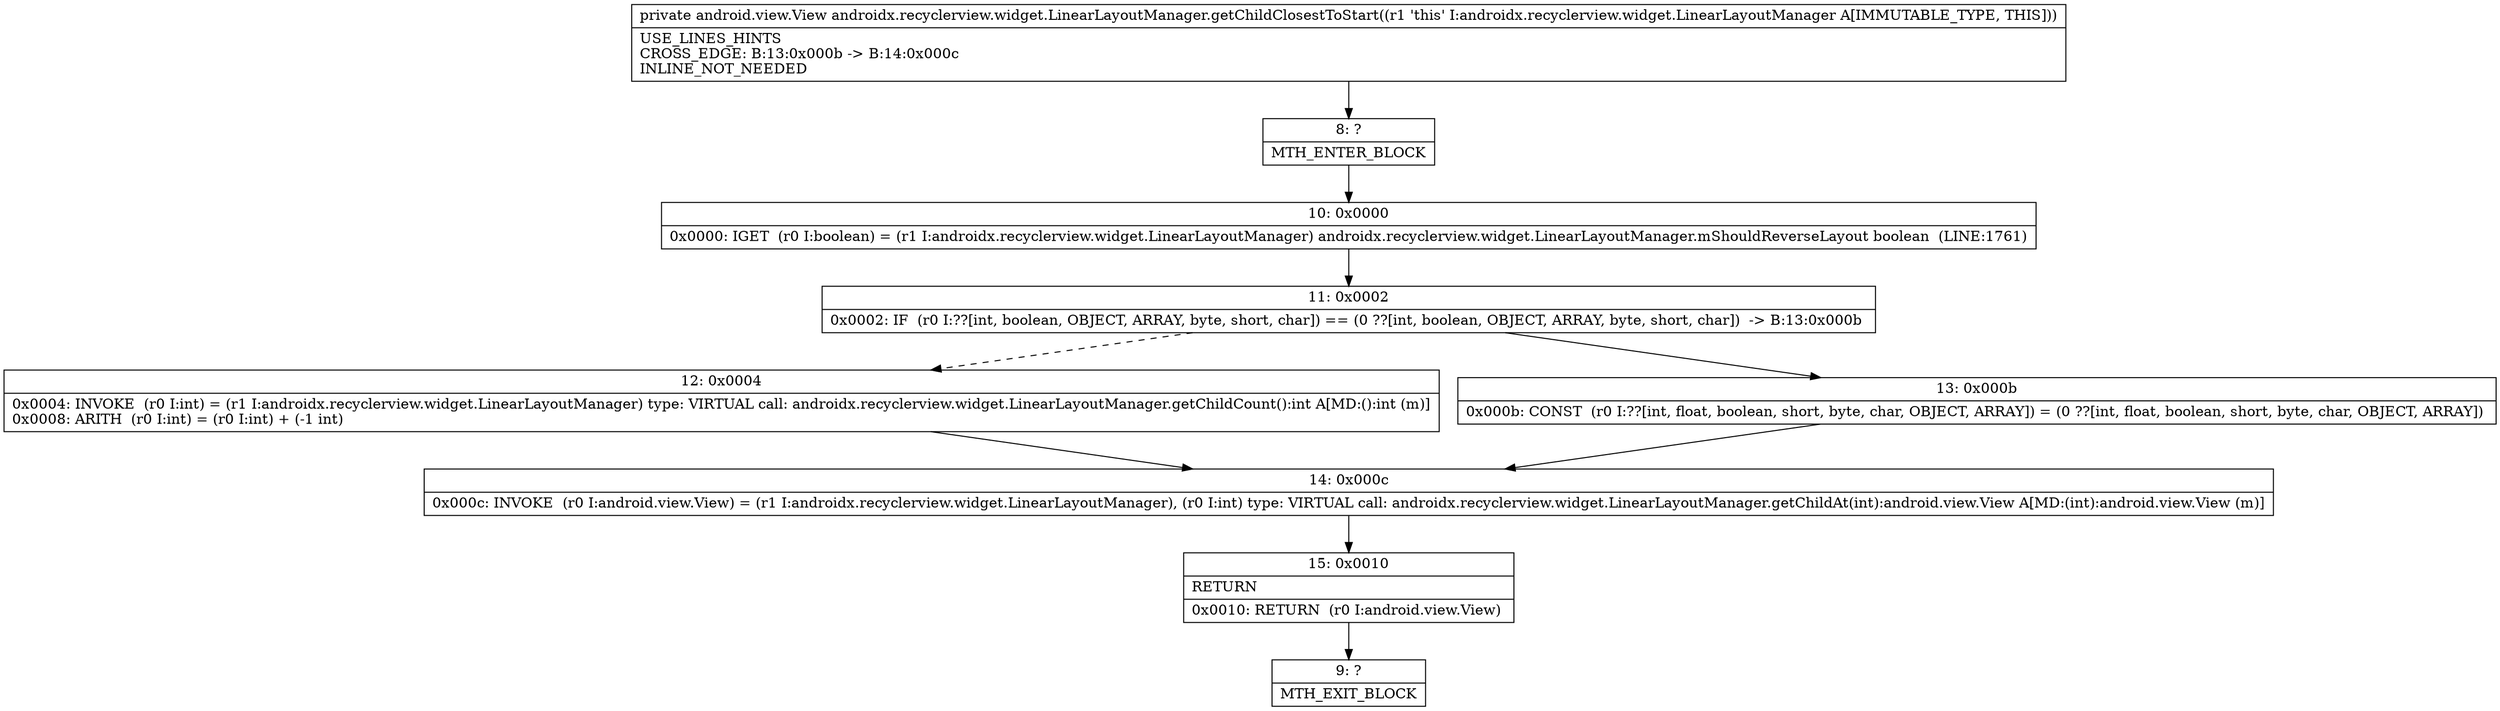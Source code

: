 digraph "CFG forandroidx.recyclerview.widget.LinearLayoutManager.getChildClosestToStart()Landroid\/view\/View;" {
Node_8 [shape=record,label="{8\:\ ?|MTH_ENTER_BLOCK\l}"];
Node_10 [shape=record,label="{10\:\ 0x0000|0x0000: IGET  (r0 I:boolean) = (r1 I:androidx.recyclerview.widget.LinearLayoutManager) androidx.recyclerview.widget.LinearLayoutManager.mShouldReverseLayout boolean  (LINE:1761)\l}"];
Node_11 [shape=record,label="{11\:\ 0x0002|0x0002: IF  (r0 I:??[int, boolean, OBJECT, ARRAY, byte, short, char]) == (0 ??[int, boolean, OBJECT, ARRAY, byte, short, char])  \-\> B:13:0x000b \l}"];
Node_12 [shape=record,label="{12\:\ 0x0004|0x0004: INVOKE  (r0 I:int) = (r1 I:androidx.recyclerview.widget.LinearLayoutManager) type: VIRTUAL call: androidx.recyclerview.widget.LinearLayoutManager.getChildCount():int A[MD:():int (m)]\l0x0008: ARITH  (r0 I:int) = (r0 I:int) + (\-1 int) \l}"];
Node_14 [shape=record,label="{14\:\ 0x000c|0x000c: INVOKE  (r0 I:android.view.View) = (r1 I:androidx.recyclerview.widget.LinearLayoutManager), (r0 I:int) type: VIRTUAL call: androidx.recyclerview.widget.LinearLayoutManager.getChildAt(int):android.view.View A[MD:(int):android.view.View (m)]\l}"];
Node_15 [shape=record,label="{15\:\ 0x0010|RETURN\l|0x0010: RETURN  (r0 I:android.view.View) \l}"];
Node_9 [shape=record,label="{9\:\ ?|MTH_EXIT_BLOCK\l}"];
Node_13 [shape=record,label="{13\:\ 0x000b|0x000b: CONST  (r0 I:??[int, float, boolean, short, byte, char, OBJECT, ARRAY]) = (0 ??[int, float, boolean, short, byte, char, OBJECT, ARRAY]) \l}"];
MethodNode[shape=record,label="{private android.view.View androidx.recyclerview.widget.LinearLayoutManager.getChildClosestToStart((r1 'this' I:androidx.recyclerview.widget.LinearLayoutManager A[IMMUTABLE_TYPE, THIS]))  | USE_LINES_HINTS\lCROSS_EDGE: B:13:0x000b \-\> B:14:0x000c\lINLINE_NOT_NEEDED\l}"];
MethodNode -> Node_8;Node_8 -> Node_10;
Node_10 -> Node_11;
Node_11 -> Node_12[style=dashed];
Node_11 -> Node_13;
Node_12 -> Node_14;
Node_14 -> Node_15;
Node_15 -> Node_9;
Node_13 -> Node_14;
}

